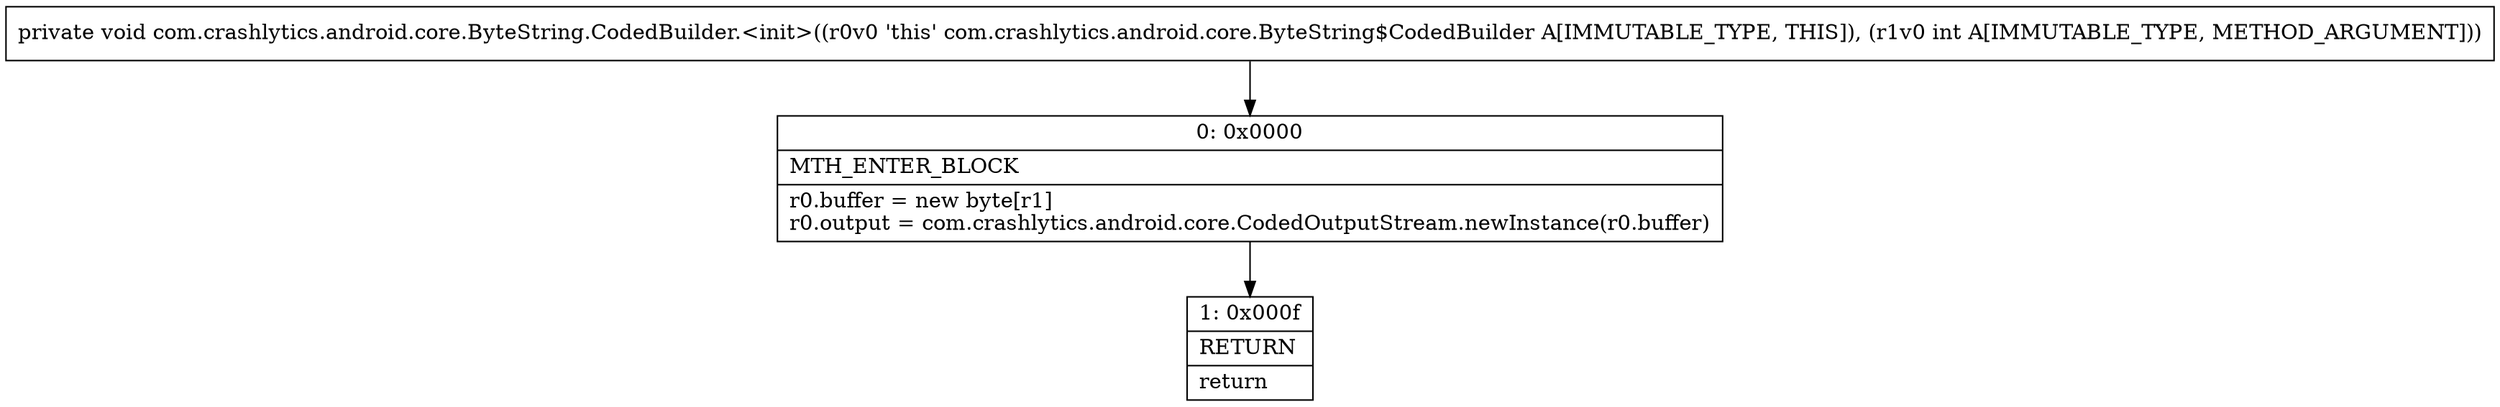 digraph "CFG forcom.crashlytics.android.core.ByteString.CodedBuilder.\<init\>(I)V" {
Node_0 [shape=record,label="{0\:\ 0x0000|MTH_ENTER_BLOCK\l|r0.buffer = new byte[r1]\lr0.output = com.crashlytics.android.core.CodedOutputStream.newInstance(r0.buffer)\l}"];
Node_1 [shape=record,label="{1\:\ 0x000f|RETURN\l|return\l}"];
MethodNode[shape=record,label="{private void com.crashlytics.android.core.ByteString.CodedBuilder.\<init\>((r0v0 'this' com.crashlytics.android.core.ByteString$CodedBuilder A[IMMUTABLE_TYPE, THIS]), (r1v0 int A[IMMUTABLE_TYPE, METHOD_ARGUMENT])) }"];
MethodNode -> Node_0;
Node_0 -> Node_1;
}

